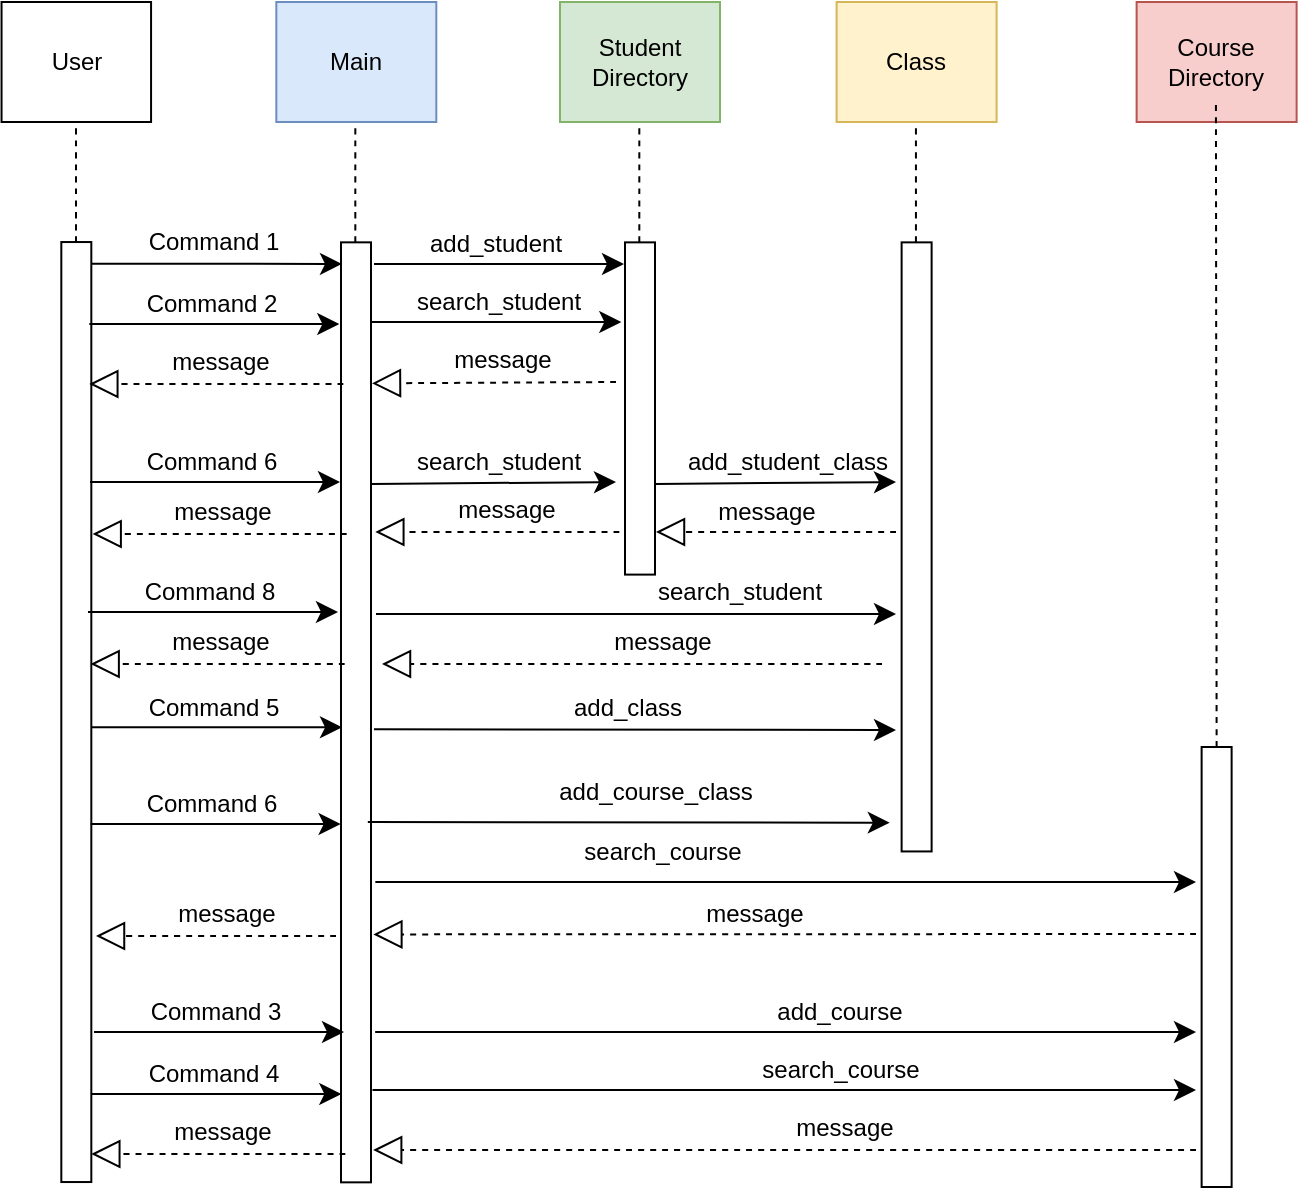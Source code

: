 <mxfile version="24.2.3" type="device">
  <diagram name="UML Sequence" id="JrxcdcEKGYIX0ZXLurjj">
    <mxGraphModel dx="931" dy="602" grid="1" gridSize="10" guides="1" tooltips="1" connect="1" arrows="1" fold="1" page="1" pageScale="1" pageWidth="1169" pageHeight="827" math="0" shadow="0">
      <root>
        <mxCell id="0" />
        <mxCell id="1" parent="0" />
        <mxCell id="657GbngwZFiznyEGw8mH-1" value="User" style="rounded=0;whiteSpace=wrap;html=1;" parent="1" vertex="1">
          <mxGeometry x="32.77" y="40" width="74.76" height="60" as="geometry" />
        </mxCell>
        <mxCell id="657GbngwZFiznyEGw8mH-4" value="" style="rounded=0;whiteSpace=wrap;html=1;rotation=90;" parent="1" vertex="1">
          <mxGeometry x="-164.84" y="387.52" width="470" height="15" as="geometry" />
        </mxCell>
        <mxCell id="657GbngwZFiznyEGw8mH-6" value="" style="endArrow=none;dashed=1;html=1;rounded=0;fontSize=12;startSize=8;endSize=8;curved=1;" parent="1" edge="1">
          <mxGeometry width="50" height="50" relative="1" as="geometry">
            <mxPoint x="70" y="160" as="sourcePoint" />
            <mxPoint x="70" y="100" as="targetPoint" />
          </mxGeometry>
        </mxCell>
        <mxCell id="657GbngwZFiznyEGw8mH-8" value="Main" style="rounded=0;whiteSpace=wrap;html=1;fillColor=#dae8fc;strokeColor=#6c8ebf;" parent="1" vertex="1">
          <mxGeometry x="170.16" y="40" width="80" height="60" as="geometry" />
        </mxCell>
        <mxCell id="657GbngwZFiznyEGw8mH-9" value="" style="endArrow=none;dashed=1;html=1;rounded=0;fontSize=12;startSize=8;endSize=8;curved=1;" parent="1" edge="1">
          <mxGeometry width="50" height="50" relative="1" as="geometry">
            <mxPoint x="209.66" y="160" as="sourcePoint" />
            <mxPoint x="209.66" y="100" as="targetPoint" />
          </mxGeometry>
        </mxCell>
        <mxCell id="657GbngwZFiznyEGw8mH-10" value="" style="rounded=0;whiteSpace=wrap;html=1;rotation=90;" parent="1" vertex="1">
          <mxGeometry x="-25" y="387.67" width="470" height="15" as="geometry" />
        </mxCell>
        <mxCell id="657GbngwZFiznyEGw8mH-14" value="" style="endArrow=classic;html=1;rounded=0;fontSize=12;startSize=8;endSize=8;curved=1;entryX=0.023;entryY=0.967;entryDx=0;entryDy=0;entryPerimeter=0;exitX=0.023;exitY=0.01;exitDx=0;exitDy=0;exitPerimeter=0;" parent="1" edge="1" target="657GbngwZFiznyEGw8mH-10" source="657GbngwZFiznyEGw8mH-4">
          <mxGeometry width="50" height="50" relative="1" as="geometry">
            <mxPoint x="80" y="170" as="sourcePoint" />
            <mxPoint x="170.16" y="170" as="targetPoint" />
          </mxGeometry>
        </mxCell>
        <UserObject label="Command 1" placeholders="1" name="Variable" id="657GbngwZFiznyEGw8mH-17">
          <mxCell style="text;html=1;strokeColor=none;fillColor=none;align=center;verticalAlign=middle;whiteSpace=wrap;overflow=hidden;" parent="1" vertex="1">
            <mxGeometry x="99.16" y="145" width="80" height="30" as="geometry" />
          </mxCell>
        </UserObject>
        <mxCell id="657GbngwZFiznyEGw8mH-24" value="" style="endArrow=block;dashed=1;endFill=0;endSize=12;html=1;rounded=0;fontSize=12;curved=1;entryX=0.15;entryY=-0.033;entryDx=0;entryDy=0;entryPerimeter=0;" parent="1" edge="1" target="657GbngwZFiznyEGw8mH-10">
          <mxGeometry width="160" relative="1" as="geometry">
            <mxPoint x="340" y="230" as="sourcePoint" />
            <mxPoint x="220.16" y="230" as="targetPoint" />
          </mxGeometry>
        </mxCell>
        <mxCell id="IjBCxKlbKy0pa_TEByOz-2" value="Student Directory" style="rounded=0;whiteSpace=wrap;html=1;fillColor=#d5e8d4;strokeColor=#82b366;" vertex="1" parent="1">
          <mxGeometry x="312" y="40" width="80" height="60" as="geometry" />
        </mxCell>
        <mxCell id="IjBCxKlbKy0pa_TEByOz-3" value="" style="endArrow=none;dashed=1;html=1;rounded=0;fontSize=12;startSize=8;endSize=8;curved=1;" edge="1" parent="1">
          <mxGeometry width="50" height="50" relative="1" as="geometry">
            <mxPoint x="351.66" y="160" as="sourcePoint" />
            <mxPoint x="351.66" y="100" as="targetPoint" />
          </mxGeometry>
        </mxCell>
        <mxCell id="IjBCxKlbKy0pa_TEByOz-4" value="" style="rounded=0;whiteSpace=wrap;html=1;rotation=90;" vertex="1" parent="1">
          <mxGeometry x="268.94" y="235.74" width="166.12" height="15" as="geometry" />
        </mxCell>
        <mxCell id="IjBCxKlbKy0pa_TEByOz-5" value="" style="endArrow=classic;html=1;rounded=0;fontSize=12;startSize=8;endSize=8;curved=1;entryX=0.023;entryY=0.967;entryDx=0;entryDy=0;entryPerimeter=0;exitX=0.023;exitY=0.01;exitDx=0;exitDy=0;exitPerimeter=0;" edge="1" parent="1">
          <mxGeometry width="50" height="50" relative="1" as="geometry">
            <mxPoint x="219" y="171" as="sourcePoint" />
            <mxPoint x="344" y="171" as="targetPoint" />
          </mxGeometry>
        </mxCell>
        <UserObject label="add_student" placeholders="1" name="Variable" id="IjBCxKlbKy0pa_TEByOz-6">
          <mxCell style="text;html=1;strokeColor=none;fillColor=none;align=center;verticalAlign=middle;whiteSpace=wrap;overflow=hidden;" vertex="1" parent="1">
            <mxGeometry x="240.16" y="146" width="80" height="30" as="geometry" />
          </mxCell>
        </UserObject>
        <mxCell id="IjBCxKlbKy0pa_TEByOz-7" value="Course Directory" style="rounded=0;whiteSpace=wrap;html=1;fillColor=#f8cecc;strokeColor=#b85450;" vertex="1" parent="1">
          <mxGeometry x="600.31" y="40" width="80" height="60" as="geometry" />
        </mxCell>
        <mxCell id="IjBCxKlbKy0pa_TEByOz-8" value="" style="endArrow=none;dashed=1;html=1;rounded=0;fontSize=12;startSize=8;endSize=8;curved=1;exitX=0;exitY=0.5;exitDx=0;exitDy=0;" edge="1" parent="1" source="IjBCxKlbKy0pa_TEByOz-9">
          <mxGeometry width="50" height="50" relative="1" as="geometry">
            <mxPoint x="640.31" y="150" as="sourcePoint" />
            <mxPoint x="639.97" y="90" as="targetPoint" />
          </mxGeometry>
        </mxCell>
        <mxCell id="IjBCxKlbKy0pa_TEByOz-9" value="" style="rounded=0;whiteSpace=wrap;html=1;rotation=90;" vertex="1" parent="1">
          <mxGeometry x="530.31" y="515" width="220" height="15" as="geometry" />
        </mxCell>
        <mxCell id="IjBCxKlbKy0pa_TEByOz-10" value="" style="endArrow=classic;html=1;rounded=0;fontSize=12;startSize=8;endSize=8;curved=1;entryX=0.023;entryY=0.967;entryDx=0;entryDy=0;entryPerimeter=0;exitX=0.023;exitY=0.01;exitDx=0;exitDy=0;exitPerimeter=0;" edge="1" parent="1">
          <mxGeometry width="50" height="50" relative="1" as="geometry">
            <mxPoint x="76.66" y="201" as="sourcePoint" />
            <mxPoint x="201.66" y="201" as="targetPoint" />
          </mxGeometry>
        </mxCell>
        <UserObject label="Command 2" placeholders="1" name="Variable" id="IjBCxKlbKy0pa_TEByOz-11">
          <mxCell style="text;html=1;strokeColor=none;fillColor=none;align=center;verticalAlign=middle;whiteSpace=wrap;overflow=hidden;" vertex="1" parent="1">
            <mxGeometry x="97.82" y="176" width="80" height="30" as="geometry" />
          </mxCell>
        </UserObject>
        <mxCell id="IjBCxKlbKy0pa_TEByOz-12" value="" style="endArrow=classic;html=1;rounded=0;fontSize=12;startSize=8;endSize=8;curved=1;entryX=0.023;entryY=0.967;entryDx=0;entryDy=0;entryPerimeter=0;exitX=0.023;exitY=0.01;exitDx=0;exitDy=0;exitPerimeter=0;" edge="1" parent="1">
          <mxGeometry width="50" height="50" relative="1" as="geometry">
            <mxPoint x="217.66" y="200" as="sourcePoint" />
            <mxPoint x="342.66" y="200" as="targetPoint" />
          </mxGeometry>
        </mxCell>
        <UserObject label="search_student" placeholders="1" name="Variable" id="IjBCxKlbKy0pa_TEByOz-13">
          <mxCell style="text;html=1;strokeColor=none;fillColor=none;align=center;verticalAlign=middle;whiteSpace=wrap;overflow=hidden;" vertex="1" parent="1">
            <mxGeometry x="235.82" y="175" width="91.18" height="30" as="geometry" />
          </mxCell>
        </UserObject>
        <UserObject label="message" placeholders="1" name="Variable" id="IjBCxKlbKy0pa_TEByOz-16">
          <mxCell style="text;html=1;strokeColor=none;fillColor=none;align=center;verticalAlign=middle;whiteSpace=wrap;overflow=hidden;" vertex="1" parent="1">
            <mxGeometry x="240" y="205" width="87" height="28.62" as="geometry" />
          </mxCell>
        </UserObject>
        <mxCell id="IjBCxKlbKy0pa_TEByOz-17" value="" style="endArrow=block;dashed=1;endFill=0;endSize=12;html=1;rounded=0;fontSize=12;curved=1;exitX=0.167;exitY=0.983;exitDx=0;exitDy=0;exitPerimeter=0;entryX=0.166;entryY=0;entryDx=0;entryDy=0;entryPerimeter=0;" edge="1" parent="1">
          <mxGeometry width="160" relative="1" as="geometry">
            <mxPoint x="203.66" y="231" as="sourcePoint" />
            <mxPoint x="76.66" y="231" as="targetPoint" />
          </mxGeometry>
        </mxCell>
        <UserObject label="message" placeholders="1" name="Variable" id="IjBCxKlbKy0pa_TEByOz-18">
          <mxCell style="text;html=1;strokeColor=none;fillColor=none;align=center;verticalAlign=middle;whiteSpace=wrap;overflow=hidden;" vertex="1" parent="1">
            <mxGeometry x="98.66" y="206" width="87" height="28.62" as="geometry" />
          </mxCell>
        </UserObject>
        <mxCell id="IjBCxKlbKy0pa_TEByOz-22" value="" style="endArrow=classic;html=1;rounded=0;fontSize=12;startSize=8;endSize=8;curved=1;entryX=0.023;entryY=0.967;entryDx=0;entryDy=0;entryPerimeter=0;exitX=0.023;exitY=0.01;exitDx=0;exitDy=0;exitPerimeter=0;" edge="1" parent="1">
          <mxGeometry width="50" height="50" relative="1" as="geometry">
            <mxPoint x="79" y="555" as="sourcePoint" />
            <mxPoint x="204" y="555" as="targetPoint" />
          </mxGeometry>
        </mxCell>
        <UserObject label="Command 3" placeholders="1" name="Variable" id="IjBCxKlbKy0pa_TEByOz-23">
          <mxCell style="text;html=1;strokeColor=none;fillColor=none;align=center;verticalAlign=middle;whiteSpace=wrap;overflow=hidden;" vertex="1" parent="1">
            <mxGeometry x="100.16" y="530" width="80" height="30" as="geometry" />
          </mxCell>
        </UserObject>
        <mxCell id="IjBCxKlbKy0pa_TEByOz-24" value="" style="endArrow=classic;html=1;rounded=0;fontSize=12;startSize=8;endSize=8;curved=1;entryX=0.023;entryY=0.967;entryDx=0;entryDy=0;entryPerimeter=0;exitX=0.023;exitY=0.01;exitDx=0;exitDy=0;exitPerimeter=0;" edge="1" parent="1">
          <mxGeometry width="50" height="50" relative="1" as="geometry">
            <mxPoint x="77.66" y="586" as="sourcePoint" />
            <mxPoint x="202.66" y="586" as="targetPoint" />
          </mxGeometry>
        </mxCell>
        <UserObject label="Command 4" placeholders="1" name="Variable" id="IjBCxKlbKy0pa_TEByOz-25">
          <mxCell style="text;html=1;strokeColor=none;fillColor=none;align=center;verticalAlign=middle;whiteSpace=wrap;overflow=hidden;" vertex="1" parent="1">
            <mxGeometry x="98.82" y="561" width="80" height="30" as="geometry" />
          </mxCell>
        </UserObject>
        <mxCell id="IjBCxKlbKy0pa_TEByOz-26" value="" style="endArrow=block;dashed=1;endFill=0;endSize=12;html=1;rounded=0;fontSize=12;curved=1;exitX=0.167;exitY=0.983;exitDx=0;exitDy=0;exitPerimeter=0;entryX=0.166;entryY=0;entryDx=0;entryDy=0;entryPerimeter=0;" edge="1" parent="1">
          <mxGeometry width="160" relative="1" as="geometry">
            <mxPoint x="204.66" y="616" as="sourcePoint" />
            <mxPoint x="77.66" y="616" as="targetPoint" />
          </mxGeometry>
        </mxCell>
        <UserObject label="message" placeholders="1" name="Variable" id="IjBCxKlbKy0pa_TEByOz-27">
          <mxCell style="text;html=1;strokeColor=none;fillColor=none;align=center;verticalAlign=middle;whiteSpace=wrap;overflow=hidden;" vertex="1" parent="1">
            <mxGeometry x="99.66" y="591" width="87" height="28.62" as="geometry" />
          </mxCell>
        </UserObject>
        <mxCell id="IjBCxKlbKy0pa_TEByOz-28" value="" style="endArrow=block;dashed=1;endFill=0;endSize=12;html=1;rounded=0;fontSize=12;curved=1;entryX=0.166;entryY=0;entryDx=0;entryDy=0;entryPerimeter=0;" edge="1" parent="1">
          <mxGeometry width="160" relative="1" as="geometry">
            <mxPoint x="630" y="614" as="sourcePoint" />
            <mxPoint x="218.58" y="614" as="targetPoint" />
          </mxGeometry>
        </mxCell>
        <mxCell id="IjBCxKlbKy0pa_TEByOz-29" value="" style="endArrow=classic;html=1;rounded=0;fontSize=12;startSize=8;endSize=8;curved=1;exitX=0.023;exitY=0.01;exitDx=0;exitDy=0;exitPerimeter=0;" edge="1" parent="1">
          <mxGeometry width="50" height="50" relative="1" as="geometry">
            <mxPoint x="219.58" y="555" as="sourcePoint" />
            <mxPoint x="630" y="555" as="targetPoint" />
          </mxGeometry>
        </mxCell>
        <UserObject label="add_course" placeholders="1" name="Variable" id="IjBCxKlbKy0pa_TEByOz-30">
          <mxCell style="text;html=1;strokeColor=none;fillColor=none;align=center;verticalAlign=middle;whiteSpace=wrap;overflow=hidden;" vertex="1" parent="1">
            <mxGeometry x="411.5" y="530" width="80" height="30" as="geometry" />
          </mxCell>
        </UserObject>
        <mxCell id="IjBCxKlbKy0pa_TEByOz-31" value="" style="endArrow=classic;html=1;rounded=0;fontSize=12;startSize=8;endSize=8;curved=1;exitX=0.023;exitY=0.01;exitDx=0;exitDy=0;exitPerimeter=0;" edge="1" parent="1">
          <mxGeometry width="50" height="50" relative="1" as="geometry">
            <mxPoint x="218.24" y="584" as="sourcePoint" />
            <mxPoint x="630" y="584" as="targetPoint" />
          </mxGeometry>
        </mxCell>
        <UserObject label="search_course" placeholders="1" name="Variable" id="IjBCxKlbKy0pa_TEByOz-32">
          <mxCell style="text;html=1;strokeColor=none;fillColor=none;align=center;verticalAlign=middle;whiteSpace=wrap;overflow=hidden;" vertex="1" parent="1">
            <mxGeometry x="407.16" y="559" width="91.18" height="30" as="geometry" />
          </mxCell>
        </UserObject>
        <UserObject label="message" placeholders="1" name="Variable" id="IjBCxKlbKy0pa_TEByOz-33">
          <mxCell style="text;html=1;strokeColor=none;fillColor=none;align=center;verticalAlign=middle;whiteSpace=wrap;overflow=hidden;" vertex="1" parent="1">
            <mxGeometry x="411.34" y="589" width="87" height="28.62" as="geometry" />
          </mxCell>
        </UserObject>
        <mxCell id="IjBCxKlbKy0pa_TEByOz-34" value="Class" style="rounded=0;whiteSpace=wrap;html=1;fillColor=#fff2cc;strokeColor=#d6b656;" vertex="1" parent="1">
          <mxGeometry x="450.31" y="40" width="80" height="60" as="geometry" />
        </mxCell>
        <mxCell id="IjBCxKlbKy0pa_TEByOz-35" value="" style="endArrow=none;dashed=1;html=1;rounded=0;fontSize=12;startSize=8;endSize=8;curved=1;" edge="1" parent="1">
          <mxGeometry width="50" height="50" relative="1" as="geometry">
            <mxPoint x="489.97" y="160" as="sourcePoint" />
            <mxPoint x="489.97" y="100" as="targetPoint" />
          </mxGeometry>
        </mxCell>
        <mxCell id="IjBCxKlbKy0pa_TEByOz-36" value="" style="rounded=0;whiteSpace=wrap;html=1;rotation=90;" vertex="1" parent="1">
          <mxGeometry x="338.04" y="304.95" width="304.54" height="15" as="geometry" />
        </mxCell>
        <mxCell id="IjBCxKlbKy0pa_TEByOz-37" value="" style="endArrow=classic;html=1;rounded=0;fontSize=12;startSize=8;endSize=8;curved=1;entryX=0.023;entryY=0.967;entryDx=0;entryDy=0;entryPerimeter=0;exitX=0.023;exitY=0.01;exitDx=0;exitDy=0;exitPerimeter=0;" edge="1" parent="1">
          <mxGeometry width="50" height="50" relative="1" as="geometry">
            <mxPoint x="77" y="280" as="sourcePoint" />
            <mxPoint x="202" y="280" as="targetPoint" />
          </mxGeometry>
        </mxCell>
        <UserObject label="Command 6" placeholders="1" name="Variable" id="IjBCxKlbKy0pa_TEByOz-38">
          <mxCell style="text;html=1;strokeColor=none;fillColor=none;align=center;verticalAlign=middle;whiteSpace=wrap;overflow=hidden;" vertex="1" parent="1">
            <mxGeometry x="98.16" y="255" width="80" height="30" as="geometry" />
          </mxCell>
        </UserObject>
        <mxCell id="IjBCxKlbKy0pa_TEByOz-39" value="" style="endArrow=classic;html=1;rounded=0;fontSize=12;startSize=8;endSize=8;curved=1;exitX=0.023;exitY=0.01;exitDx=0;exitDy=0;exitPerimeter=0;" edge="1" parent="1">
          <mxGeometry width="50" height="50" relative="1" as="geometry">
            <mxPoint x="218" y="281" as="sourcePoint" />
            <mxPoint x="340" y="280" as="targetPoint" />
          </mxGeometry>
        </mxCell>
        <UserObject label="add_student_class" placeholders="1" name="Variable" id="IjBCxKlbKy0pa_TEByOz-40">
          <mxCell style="text;html=1;strokeColor=none;fillColor=none;align=center;verticalAlign=middle;whiteSpace=wrap;overflow=hidden;" vertex="1" parent="1">
            <mxGeometry x="366" y="255" width="120" height="30" as="geometry" />
          </mxCell>
        </UserObject>
        <mxCell id="IjBCxKlbKy0pa_TEByOz-41" value="" style="endArrow=classic;html=1;rounded=0;fontSize=12;startSize=8;endSize=8;curved=1;entryX=0.023;entryY=0.967;entryDx=0;entryDy=0;entryPerimeter=0;exitX=0.023;exitY=0.01;exitDx=0;exitDy=0;exitPerimeter=0;" edge="1" parent="1">
          <mxGeometry width="50" height="50" relative="1" as="geometry">
            <mxPoint x="78" y="402.67" as="sourcePoint" />
            <mxPoint x="203" y="402.67" as="targetPoint" />
          </mxGeometry>
        </mxCell>
        <UserObject label="Command 5" placeholders="1" name="Variable" id="IjBCxKlbKy0pa_TEByOz-42">
          <mxCell style="text;html=1;strokeColor=none;fillColor=none;align=center;verticalAlign=middle;whiteSpace=wrap;overflow=hidden;" vertex="1" parent="1">
            <mxGeometry x="99.16" y="377.67" width="80" height="30" as="geometry" />
          </mxCell>
        </UserObject>
        <mxCell id="IjBCxKlbKy0pa_TEByOz-43" value="" style="endArrow=classic;html=1;rounded=0;fontSize=12;startSize=8;endSize=8;curved=1;exitX=0.023;exitY=0.01;exitDx=0;exitDy=0;exitPerimeter=0;" edge="1" parent="1">
          <mxGeometry width="50" height="50" relative="1" as="geometry">
            <mxPoint x="219" y="403.67" as="sourcePoint" />
            <mxPoint x="480" y="404" as="targetPoint" />
          </mxGeometry>
        </mxCell>
        <UserObject label="add_class" placeholders="1" name="Variable" id="IjBCxKlbKy0pa_TEByOz-44">
          <mxCell style="text;html=1;strokeColor=none;fillColor=none;align=center;verticalAlign=middle;whiteSpace=wrap;overflow=hidden;" vertex="1" parent="1">
            <mxGeometry x="306.41" y="377.67" width="80" height="30" as="geometry" />
          </mxCell>
        </UserObject>
        <UserObject label="search_student" placeholders="1" name="Variable" id="IjBCxKlbKy0pa_TEByOz-45">
          <mxCell style="text;html=1;strokeColor=none;fillColor=none;align=center;verticalAlign=middle;whiteSpace=wrap;overflow=hidden;" vertex="1" parent="1">
            <mxGeometry x="235.57" y="255" width="91.18" height="30" as="geometry" />
          </mxCell>
        </UserObject>
        <mxCell id="IjBCxKlbKy0pa_TEByOz-46" value="" style="endArrow=classic;html=1;rounded=0;fontSize=12;startSize=8;endSize=8;curved=1;exitX=0.023;exitY=0.01;exitDx=0;exitDy=0;exitPerimeter=0;" edge="1" parent="1">
          <mxGeometry width="50" height="50" relative="1" as="geometry">
            <mxPoint x="360" y="281" as="sourcePoint" />
            <mxPoint x="480" y="280" as="targetPoint" />
          </mxGeometry>
        </mxCell>
        <mxCell id="IjBCxKlbKy0pa_TEByOz-47" value="" style="endArrow=block;dashed=1;endFill=0;endSize=12;html=1;rounded=0;fontSize=12;curved=1;" edge="1" parent="1">
          <mxGeometry width="160" relative="1" as="geometry">
            <mxPoint x="480" y="305" as="sourcePoint" />
            <mxPoint x="360" y="305" as="targetPoint" />
          </mxGeometry>
        </mxCell>
        <UserObject label="message" placeholders="1" name="Variable" id="IjBCxKlbKy0pa_TEByOz-48">
          <mxCell style="text;html=1;strokeColor=none;fillColor=none;align=center;verticalAlign=middle;whiteSpace=wrap;overflow=hidden;" vertex="1" parent="1">
            <mxGeometry x="372" y="281" width="87" height="28.62" as="geometry" />
          </mxCell>
        </UserObject>
        <mxCell id="IjBCxKlbKy0pa_TEByOz-49" value="" style="endArrow=block;dashed=1;endFill=0;endSize=12;html=1;rounded=0;fontSize=12;curved=1;entryX=0.166;entryY=0;entryDx=0;entryDy=0;entryPerimeter=0;" edge="1" parent="1">
          <mxGeometry width="160" relative="1" as="geometry">
            <mxPoint x="341.67" y="305" as="sourcePoint" />
            <mxPoint x="219.67" y="305" as="targetPoint" />
          </mxGeometry>
        </mxCell>
        <UserObject label="message" placeholders="1" name="Variable" id="IjBCxKlbKy0pa_TEByOz-50">
          <mxCell style="text;html=1;strokeColor=none;fillColor=none;align=center;verticalAlign=middle;whiteSpace=wrap;overflow=hidden;" vertex="1" parent="1">
            <mxGeometry x="241.67" y="280" width="87" height="28.62" as="geometry" />
          </mxCell>
        </UserObject>
        <mxCell id="IjBCxKlbKy0pa_TEByOz-51" value="" style="endArrow=block;dashed=1;endFill=0;endSize=12;html=1;rounded=0;fontSize=12;curved=1;exitX=0.167;exitY=0.983;exitDx=0;exitDy=0;exitPerimeter=0;entryX=0.166;entryY=0;entryDx=0;entryDy=0;entryPerimeter=0;" edge="1" parent="1">
          <mxGeometry width="160" relative="1" as="geometry">
            <mxPoint x="205.33" y="306" as="sourcePoint" />
            <mxPoint x="78.33" y="306" as="targetPoint" />
          </mxGeometry>
        </mxCell>
        <UserObject label="message" placeholders="1" name="Variable" id="IjBCxKlbKy0pa_TEByOz-52">
          <mxCell style="text;html=1;strokeColor=none;fillColor=none;align=center;verticalAlign=middle;whiteSpace=wrap;overflow=hidden;" vertex="1" parent="1">
            <mxGeometry x="100.33" y="281" width="87" height="28.62" as="geometry" />
          </mxCell>
        </UserObject>
        <mxCell id="IjBCxKlbKy0pa_TEByOz-53" value="" style="endArrow=classic;html=1;rounded=0;fontSize=12;startSize=8;endSize=8;curved=1;entryX=0.023;entryY=0.967;entryDx=0;entryDy=0;entryPerimeter=0;exitX=0.023;exitY=0.01;exitDx=0;exitDy=0;exitPerimeter=0;" edge="1" parent="1">
          <mxGeometry width="50" height="50" relative="1" as="geometry">
            <mxPoint x="75.99" y="345" as="sourcePoint" />
            <mxPoint x="200.99" y="345" as="targetPoint" />
          </mxGeometry>
        </mxCell>
        <UserObject label="Command 8" placeholders="1" name="Variable" id="IjBCxKlbKy0pa_TEByOz-54">
          <mxCell style="text;html=1;strokeColor=none;fillColor=none;align=center;verticalAlign=middle;whiteSpace=wrap;overflow=hidden;" vertex="1" parent="1">
            <mxGeometry x="97.15" y="320" width="80" height="30" as="geometry" />
          </mxCell>
        </UserObject>
        <mxCell id="IjBCxKlbKy0pa_TEByOz-55" value="" style="endArrow=block;dashed=1;endFill=0;endSize=12;html=1;rounded=0;fontSize=12;curved=1;exitX=0.167;exitY=0.983;exitDx=0;exitDy=0;exitPerimeter=0;entryX=0.166;entryY=0;entryDx=0;entryDy=0;entryPerimeter=0;" edge="1" parent="1">
          <mxGeometry width="160" relative="1" as="geometry">
            <mxPoint x="204.32" y="371" as="sourcePoint" />
            <mxPoint x="77.32" y="371" as="targetPoint" />
          </mxGeometry>
        </mxCell>
        <UserObject label="message" placeholders="1" name="Variable" id="IjBCxKlbKy0pa_TEByOz-56">
          <mxCell style="text;html=1;strokeColor=none;fillColor=none;align=center;verticalAlign=middle;whiteSpace=wrap;overflow=hidden;" vertex="1" parent="1">
            <mxGeometry x="99.32" y="346" width="87" height="28.62" as="geometry" />
          </mxCell>
        </UserObject>
        <mxCell id="IjBCxKlbKy0pa_TEByOz-57" value="" style="endArrow=classic;html=1;rounded=0;fontSize=12;startSize=8;endSize=8;curved=1;exitX=0.023;exitY=0.01;exitDx=0;exitDy=0;exitPerimeter=0;" edge="1" parent="1">
          <mxGeometry width="50" height="50" relative="1" as="geometry">
            <mxPoint x="220" y="346" as="sourcePoint" />
            <mxPoint x="480" y="346" as="targetPoint" />
          </mxGeometry>
        </mxCell>
        <UserObject label="search_student" placeholders="1" name="Variable" id="IjBCxKlbKy0pa_TEByOz-58">
          <mxCell style="text;html=1;strokeColor=none;fillColor=none;align=center;verticalAlign=middle;whiteSpace=wrap;overflow=hidden;" vertex="1" parent="1">
            <mxGeometry x="351" y="320" width="102" height="30" as="geometry" />
          </mxCell>
        </UserObject>
        <mxCell id="IjBCxKlbKy0pa_TEByOz-59" value="" style="endArrow=block;dashed=1;endFill=0;endSize=12;html=1;rounded=0;fontSize=12;curved=1;" edge="1" parent="1">
          <mxGeometry width="160" relative="1" as="geometry">
            <mxPoint x="473" y="371" as="sourcePoint" />
            <mxPoint x="223" y="371" as="targetPoint" />
          </mxGeometry>
        </mxCell>
        <UserObject label="message" placeholders="1" name="Variable" id="IjBCxKlbKy0pa_TEByOz-60">
          <mxCell style="text;html=1;strokeColor=none;fillColor=none;align=center;verticalAlign=middle;whiteSpace=wrap;overflow=hidden;" vertex="1" parent="1">
            <mxGeometry x="320.16" y="346" width="87" height="28.62" as="geometry" />
          </mxCell>
        </UserObject>
        <mxCell id="IjBCxKlbKy0pa_TEByOz-61" value="" style="endArrow=classic;html=1;rounded=0;fontSize=12;startSize=8;endSize=8;curved=1;entryX=0.023;entryY=0.967;entryDx=0;entryDy=0;entryPerimeter=0;exitX=0.023;exitY=0.01;exitDx=0;exitDy=0;exitPerimeter=0;" edge="1" parent="1">
          <mxGeometry width="50" height="50" relative="1" as="geometry">
            <mxPoint x="77.32" y="451" as="sourcePoint" />
            <mxPoint x="202.32" y="451" as="targetPoint" />
          </mxGeometry>
        </mxCell>
        <UserObject label="Command 6" placeholders="1" name="Variable" id="IjBCxKlbKy0pa_TEByOz-62">
          <mxCell style="text;html=1;strokeColor=none;fillColor=none;align=center;verticalAlign=middle;whiteSpace=wrap;overflow=hidden;" vertex="1" parent="1">
            <mxGeometry x="98.48" y="426" width="80" height="30" as="geometry" />
          </mxCell>
        </UserObject>
        <mxCell id="IjBCxKlbKy0pa_TEByOz-63" value="" style="endArrow=classic;html=1;rounded=0;fontSize=12;startSize=8;endSize=8;curved=1;exitX=0.023;exitY=0.01;exitDx=0;exitDy=0;exitPerimeter=0;" edge="1" parent="1">
          <mxGeometry width="50" height="50" relative="1" as="geometry">
            <mxPoint x="219.67" y="480" as="sourcePoint" />
            <mxPoint x="630" y="480" as="targetPoint" />
          </mxGeometry>
        </mxCell>
        <UserObject label="search_course" placeholders="1" name="Variable" id="IjBCxKlbKy0pa_TEByOz-65">
          <mxCell style="text;html=1;strokeColor=none;fillColor=none;align=center;verticalAlign=middle;whiteSpace=wrap;overflow=hidden;" vertex="1" parent="1">
            <mxGeometry x="318.07" y="450" width="91.18" height="30" as="geometry" />
          </mxCell>
        </UserObject>
        <UserObject label="message" placeholders="1" name="Variable" id="IjBCxKlbKy0pa_TEByOz-70">
          <mxCell style="text;html=1;strokeColor=none;fillColor=none;align=center;verticalAlign=middle;whiteSpace=wrap;overflow=hidden;" vertex="1" parent="1">
            <mxGeometry x="366" y="482" width="87" height="28.62" as="geometry" />
          </mxCell>
        </UserObject>
        <mxCell id="IjBCxKlbKy0pa_TEByOz-71" value="" style="endArrow=block;dashed=1;endFill=0;endSize=12;html=1;rounded=0;fontSize=12;curved=1;entryX=0.166;entryY=0;entryDx=0;entryDy=0;entryPerimeter=0;" edge="1" parent="1">
          <mxGeometry width="160" relative="1" as="geometry">
            <mxPoint x="200" y="507" as="sourcePoint" />
            <mxPoint x="80" y="507" as="targetPoint" />
          </mxGeometry>
        </mxCell>
        <UserObject label="message" placeholders="1" name="Variable" id="IjBCxKlbKy0pa_TEByOz-72">
          <mxCell style="text;html=1;strokeColor=none;fillColor=none;align=center;verticalAlign=middle;whiteSpace=wrap;overflow=hidden;" vertex="1" parent="1">
            <mxGeometry x="102" y="482" width="87" height="28.62" as="geometry" />
          </mxCell>
        </UserObject>
        <mxCell id="IjBCxKlbKy0pa_TEByOz-74" value="" style="endArrow=classic;html=1;rounded=0;fontSize=12;startSize=8;endSize=8;curved=1;exitX=0.023;exitY=0.01;exitDx=0;exitDy=0;exitPerimeter=0;" edge="1" parent="1">
          <mxGeometry width="50" height="50" relative="1" as="geometry">
            <mxPoint x="215.91" y="450.0" as="sourcePoint" />
            <mxPoint x="476.91" y="450.33" as="targetPoint" />
          </mxGeometry>
        </mxCell>
        <UserObject label="add_course_class" placeholders="1" name="Variable" id="IjBCxKlbKy0pa_TEByOz-75">
          <mxCell style="text;html=1;strokeColor=none;fillColor=none;align=center;verticalAlign=middle;whiteSpace=wrap;overflow=hidden;" vertex="1" parent="1">
            <mxGeometry x="300" y="420" width="120" height="30" as="geometry" />
          </mxCell>
        </UserObject>
        <mxCell id="IjBCxKlbKy0pa_TEByOz-76" value="" style="endArrow=block;dashed=1;endFill=0;endSize=12;html=1;rounded=0;fontSize=12;curved=1;entryX=0.166;entryY=0;entryDx=0;entryDy=0;entryPerimeter=0;" edge="1" parent="1">
          <mxGeometry width="160" relative="1" as="geometry">
            <mxPoint x="630" y="506" as="sourcePoint" />
            <mxPoint x="218.7" y="506.2" as="targetPoint" />
          </mxGeometry>
        </mxCell>
      </root>
    </mxGraphModel>
  </diagram>
</mxfile>
